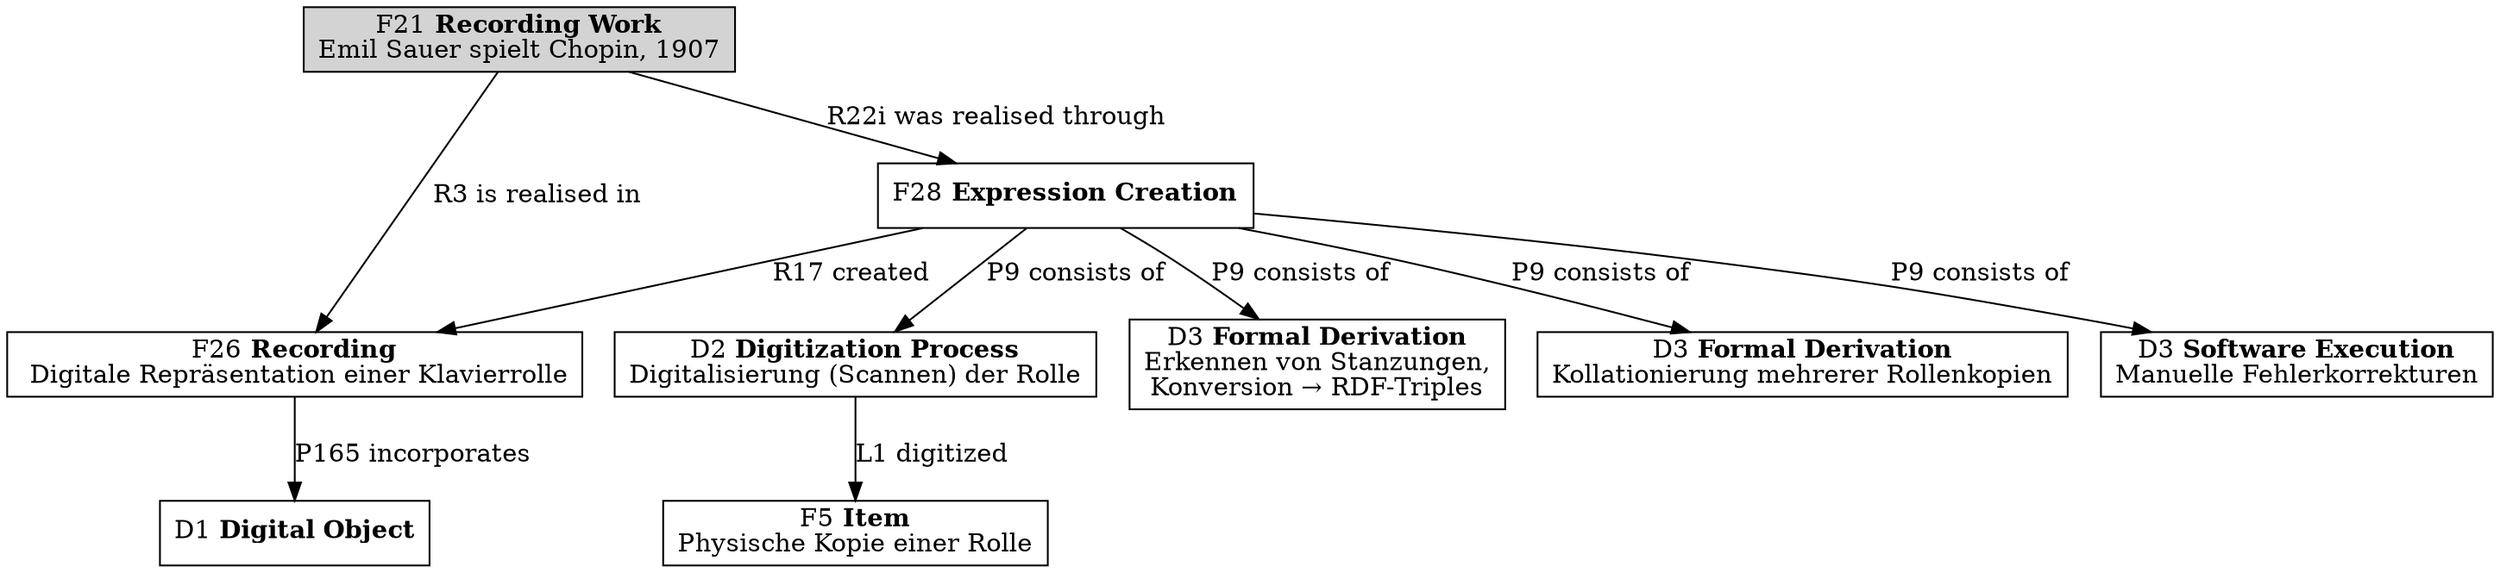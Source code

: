 digraph G {
    node [shape="box"]

    PerformanceWork[label=<F21 <B>Recording Work</B><BR/>Emil Sauer spielt Chopin, 1907> style=filled]

    Scan[label=<D2 <B>Digitization Process</B><BR/>Digitalisierung (Scannen) der Rolle>]
    Recognize[label=<D3 <B>Formal Derivation</B><BR/>Erkennen von Stanzungen,<BR/>Konversion → RDF-Triples>]
    Collate[label=<D3 <B>Formal Derivation</B><BR/>Kollationierung mehrerer Rollenkopien>]
    Correct[label=<D3 <B>Software Execution</B><BR/>Manuelle Fehlerkorrekturen>]

    DigitalRollExpression[label=<F26 <B>Recording</B><BR/> Digitale Repräsentation einer Klavierrolle>]
    Event[label=<D1 <B>Digital Object</B>>]

    PerformanceWork -> DigitalRollExpression[label="R3 is realised in"]

    DigitizationCreation[label=<F28 <B>Expression Creation</B>>]

    PerformanceWork -> DigitizationCreation[label="R22i was realised through"]
    DigitizationCreation -> DigitalRollExpression[label="R17 created"]
    DigitalRollExpression -> Event[label="P165 incorporates"]

    DigitizationCreation -> Scan, Recognize, Collate, Correct[label="P9 consists of"]

    Copy[label=<F5 <B>Item</B><BR/>Physische Kopie einer Rolle>]
    Scan -> Copy [label="L1 digitized"]
}
